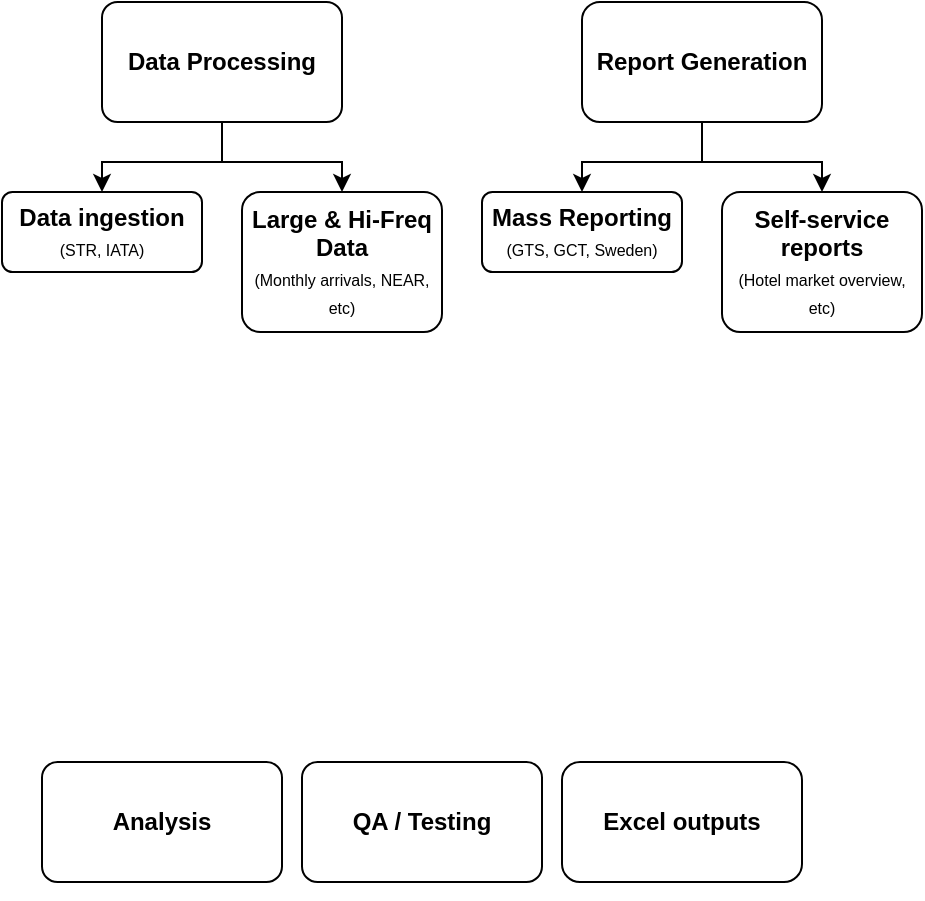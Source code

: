 <mxfile version="17.4.6" type="github">
  <diagram id="jJm0iM698v4D5Nr05r-G" name="Page-1">
    <mxGraphModel dx="946" dy="562" grid="1" gridSize="10" guides="1" tooltips="1" connect="1" arrows="1" fold="1" page="1" pageScale="1" pageWidth="827" pageHeight="1169" math="0" shadow="0">
      <root>
        <mxCell id="0" />
        <mxCell id="1" parent="0" />
        <mxCell id="oDcGQZ28C4UExTZZchBB-8" value="" style="edgeStyle=orthogonalEdgeStyle;rounded=0;orthogonalLoop=1;jettySize=auto;html=1;" edge="1" parent="1" source="oDcGQZ28C4UExTZZchBB-1" target="oDcGQZ28C4UExTZZchBB-7">
          <mxGeometry relative="1" as="geometry" />
        </mxCell>
        <mxCell id="oDcGQZ28C4UExTZZchBB-14" style="edgeStyle=orthogonalEdgeStyle;rounded=0;orthogonalLoop=1;jettySize=auto;html=1;exitX=0.5;exitY=1;exitDx=0;exitDy=0;entryX=0.5;entryY=0;entryDx=0;entryDy=0;fontSize=8;" edge="1" parent="1" source="oDcGQZ28C4UExTZZchBB-1" target="oDcGQZ28C4UExTZZchBB-9">
          <mxGeometry relative="1" as="geometry" />
        </mxCell>
        <mxCell id="oDcGQZ28C4UExTZZchBB-1" value="&lt;b&gt;Data Processing&lt;/b&gt;" style="rounded=1;whiteSpace=wrap;html=1;arcSize=13;" vertex="1" parent="1">
          <mxGeometry x="80" y="40" width="120" height="60" as="geometry" />
        </mxCell>
        <mxCell id="oDcGQZ28C4UExTZZchBB-2" value="&lt;b&gt;QA / Testing&lt;/b&gt;" style="rounded=1;whiteSpace=wrap;html=1;arcSize=13;" vertex="1" parent="1">
          <mxGeometry x="180" y="420" width="120" height="60" as="geometry" />
        </mxCell>
        <mxCell id="oDcGQZ28C4UExTZZchBB-3" value="&lt;b&gt;Analysis&lt;/b&gt;" style="rounded=1;whiteSpace=wrap;html=1;arcSize=13;" vertex="1" parent="1">
          <mxGeometry x="50" y="420" width="120" height="60" as="geometry" />
        </mxCell>
        <mxCell id="oDcGQZ28C4UExTZZchBB-4" style="edgeStyle=orthogonalEdgeStyle;rounded=0;orthogonalLoop=1;jettySize=auto;html=1;exitX=0.5;exitY=1;exitDx=0;exitDy=0;" edge="1" parent="1" source="oDcGQZ28C4UExTZZchBB-2" target="oDcGQZ28C4UExTZZchBB-2">
          <mxGeometry relative="1" as="geometry" />
        </mxCell>
        <mxCell id="oDcGQZ28C4UExTZZchBB-5" value="&lt;b&gt;Excel outputs&lt;/b&gt;" style="rounded=1;whiteSpace=wrap;html=1;" vertex="1" parent="1">
          <mxGeometry x="310" y="420" width="120" height="60" as="geometry" />
        </mxCell>
        <mxCell id="oDcGQZ28C4UExTZZchBB-7" value="&lt;b&gt;Data ingestion&lt;/b&gt;&lt;br&gt;&lt;font style=&quot;font-size: 8px&quot;&gt;(STR, IATA)&lt;/font&gt;" style="whiteSpace=wrap;html=1;rounded=1;arcSize=13;" vertex="1" parent="1">
          <mxGeometry x="30" y="135" width="100" height="40" as="geometry" />
        </mxCell>
        <mxCell id="oDcGQZ28C4UExTZZchBB-9" value="&lt;b&gt;Large &amp;amp; Hi-Freq Data&lt;/b&gt;&lt;br&gt;&lt;font style=&quot;font-size: 8px&quot;&gt;(Monthly arrivals, NEAR, etc)&lt;/font&gt;" style="whiteSpace=wrap;html=1;rounded=1;arcSize=13;" vertex="1" parent="1">
          <mxGeometry x="150" y="135" width="100" height="70" as="geometry" />
        </mxCell>
        <mxCell id="oDcGQZ28C4UExTZZchBB-19" style="edgeStyle=orthogonalEdgeStyle;rounded=0;orthogonalLoop=1;jettySize=auto;html=1;exitX=0.5;exitY=1;exitDx=0;exitDy=0;fontSize=12;" edge="1" parent="1" source="oDcGQZ28C4UExTZZchBB-16" target="oDcGQZ28C4UExTZZchBB-17">
          <mxGeometry relative="1" as="geometry" />
        </mxCell>
        <mxCell id="oDcGQZ28C4UExTZZchBB-21" style="edgeStyle=orthogonalEdgeStyle;rounded=0;orthogonalLoop=1;jettySize=auto;html=1;exitX=0.5;exitY=1;exitDx=0;exitDy=0;entryX=0.5;entryY=0;entryDx=0;entryDy=0;fontSize=12;" edge="1" parent="1" source="oDcGQZ28C4UExTZZchBB-16" target="oDcGQZ28C4UExTZZchBB-20">
          <mxGeometry relative="1" as="geometry" />
        </mxCell>
        <mxCell id="oDcGQZ28C4UExTZZchBB-16" value="&lt;b&gt;Report Generation&lt;/b&gt;" style="rounded=1;whiteSpace=wrap;html=1;fontSize=12;" vertex="1" parent="1">
          <mxGeometry x="320" y="40" width="120" height="60" as="geometry" />
        </mxCell>
        <mxCell id="oDcGQZ28C4UExTZZchBB-17" value="&lt;b&gt;Mass Reporting&lt;/b&gt;&lt;br&gt;&lt;font style=&quot;font-size: 8px&quot;&gt;(GTS, GCT, Sweden)&lt;/font&gt;" style="whiteSpace=wrap;html=1;rounded=1;arcSize=13;" vertex="1" parent="1">
          <mxGeometry x="270" y="135" width="100" height="40" as="geometry" />
        </mxCell>
        <mxCell id="oDcGQZ28C4UExTZZchBB-20" value="&lt;b&gt;Self-service reports&lt;/b&gt;&lt;br&gt;&lt;font style=&quot;font-size: 8px&quot;&gt;(Hotel market overview, etc)&lt;/font&gt;" style="whiteSpace=wrap;html=1;rounded=1;arcSize=13;" vertex="1" parent="1">
          <mxGeometry x="390" y="135" width="100" height="70" as="geometry" />
        </mxCell>
      </root>
    </mxGraphModel>
  </diagram>
</mxfile>
